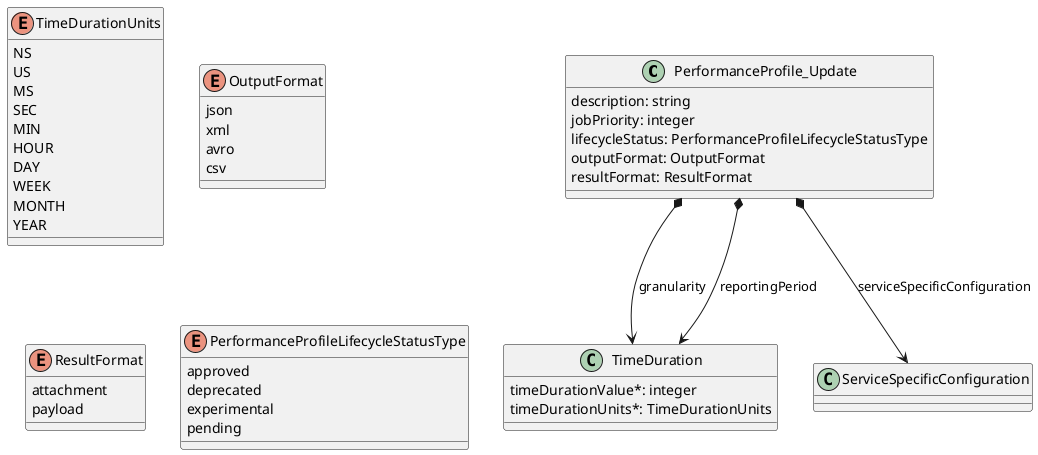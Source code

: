 @startuml useCase4PatchModel

class PerformanceProfile_Update {

    description: string
    jobPriority: integer
    lifecycleStatus: PerformanceProfileLifecycleStatusType
    outputFormat: OutputFormat
    resultFormat: ResultFormat
}

PerformanceProfile_Update *--> TimeDuration : granularity
PerformanceProfile_Update *--> TimeDuration : reportingPeriod
PerformanceProfile_Update *--> ServiceSpecificConfiguration : serviceSpecificConfiguration

class TimeDuration {

    timeDurationValue*: integer
    timeDurationUnits*: TimeDurationUnits
}

enum TimeDurationUnits {

    NS
    US
    MS
    SEC
    MIN
    HOUR
    DAY
    WEEK
    MONTH
    YEAR
}

enum OutputFormat {

    json
    xml
    avro
    csv
}

enum ResultFormat {

    attachment
    payload
}

enum PerformanceProfileLifecycleStatusType {

    approved
    deprecated
    experimental
    pending
}

@enduml